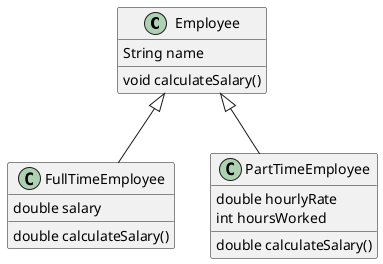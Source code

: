 @startuml

class Employee{
    String name
    void calculateSalary()
}

class FullTimeEmployee extends Employee{
    double salary
    double calculateSalary()
}

class PartTimeEmployee extends Employee{
    double hourlyRate
    int hoursWorked
    double calculateSalary()
}

@enduml